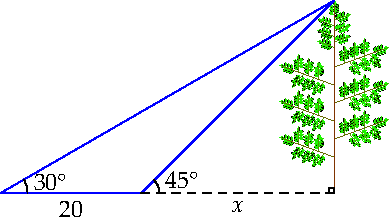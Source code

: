 settings.tex="pdflatex";

texpreamble("\usepackage{amsmath}
\usepackage{amsthm,amssymb}
\usepackage{mathpazo}
\usepackage[svgnames]{xcolor}
");
import graph;

size(0,110);

real r=0.3;

path P=(0,0)--(0,1);

picture step(picture p)
{	
	picture a=shift((0,0.75))*scale(r)*p;
	add(a,shift((0,0.7))*rotate(-70)*scale(r)*p);
	add(a,shift((0,0.6))*rotate(70)*scale(r)*p);
	add(a,shift((0,0.5))*rotate(-70)*scale(r)*p);
	add(a,shift((0,0.4))*rotate(70)*scale(r)*p);
	add(a,shift((0,0.3))*rotate(-70)*scale(r)*p);
	add(a,shift((0,0.2))*rotate(70)*scale(r)*p);
	return a;
}

draw(P,linewidth(0.1));

picture[] pp={currentpicture};

int n=5;

for(int i=1; i<=n; ++i){
	pp[i]=step(pp[i-1]);
	draw(pp[i],P,linewidth(0.15)+(i/n)*brown+((n+1-i)/n)*green);
	//add(step(currentpicture));
}

add(pp[n]);

real al=30;
real be=45;

real h=1.07;
real x=h/Tan(be);
real y=h/Tan(al);

pair A=(-y,0);
pair B=(-x,0);
draw("$20$",A--B);
draw(B--(0,h)--A--cycle,blue);
draw("$x$",B--(0,0),dashed);
draw(box((-0.03,0),(0,0.03)));
draw("45\textdegree",arc(B,0.1,0,be));
draw("30\textdegree",arc(A,0.15,0,al));

